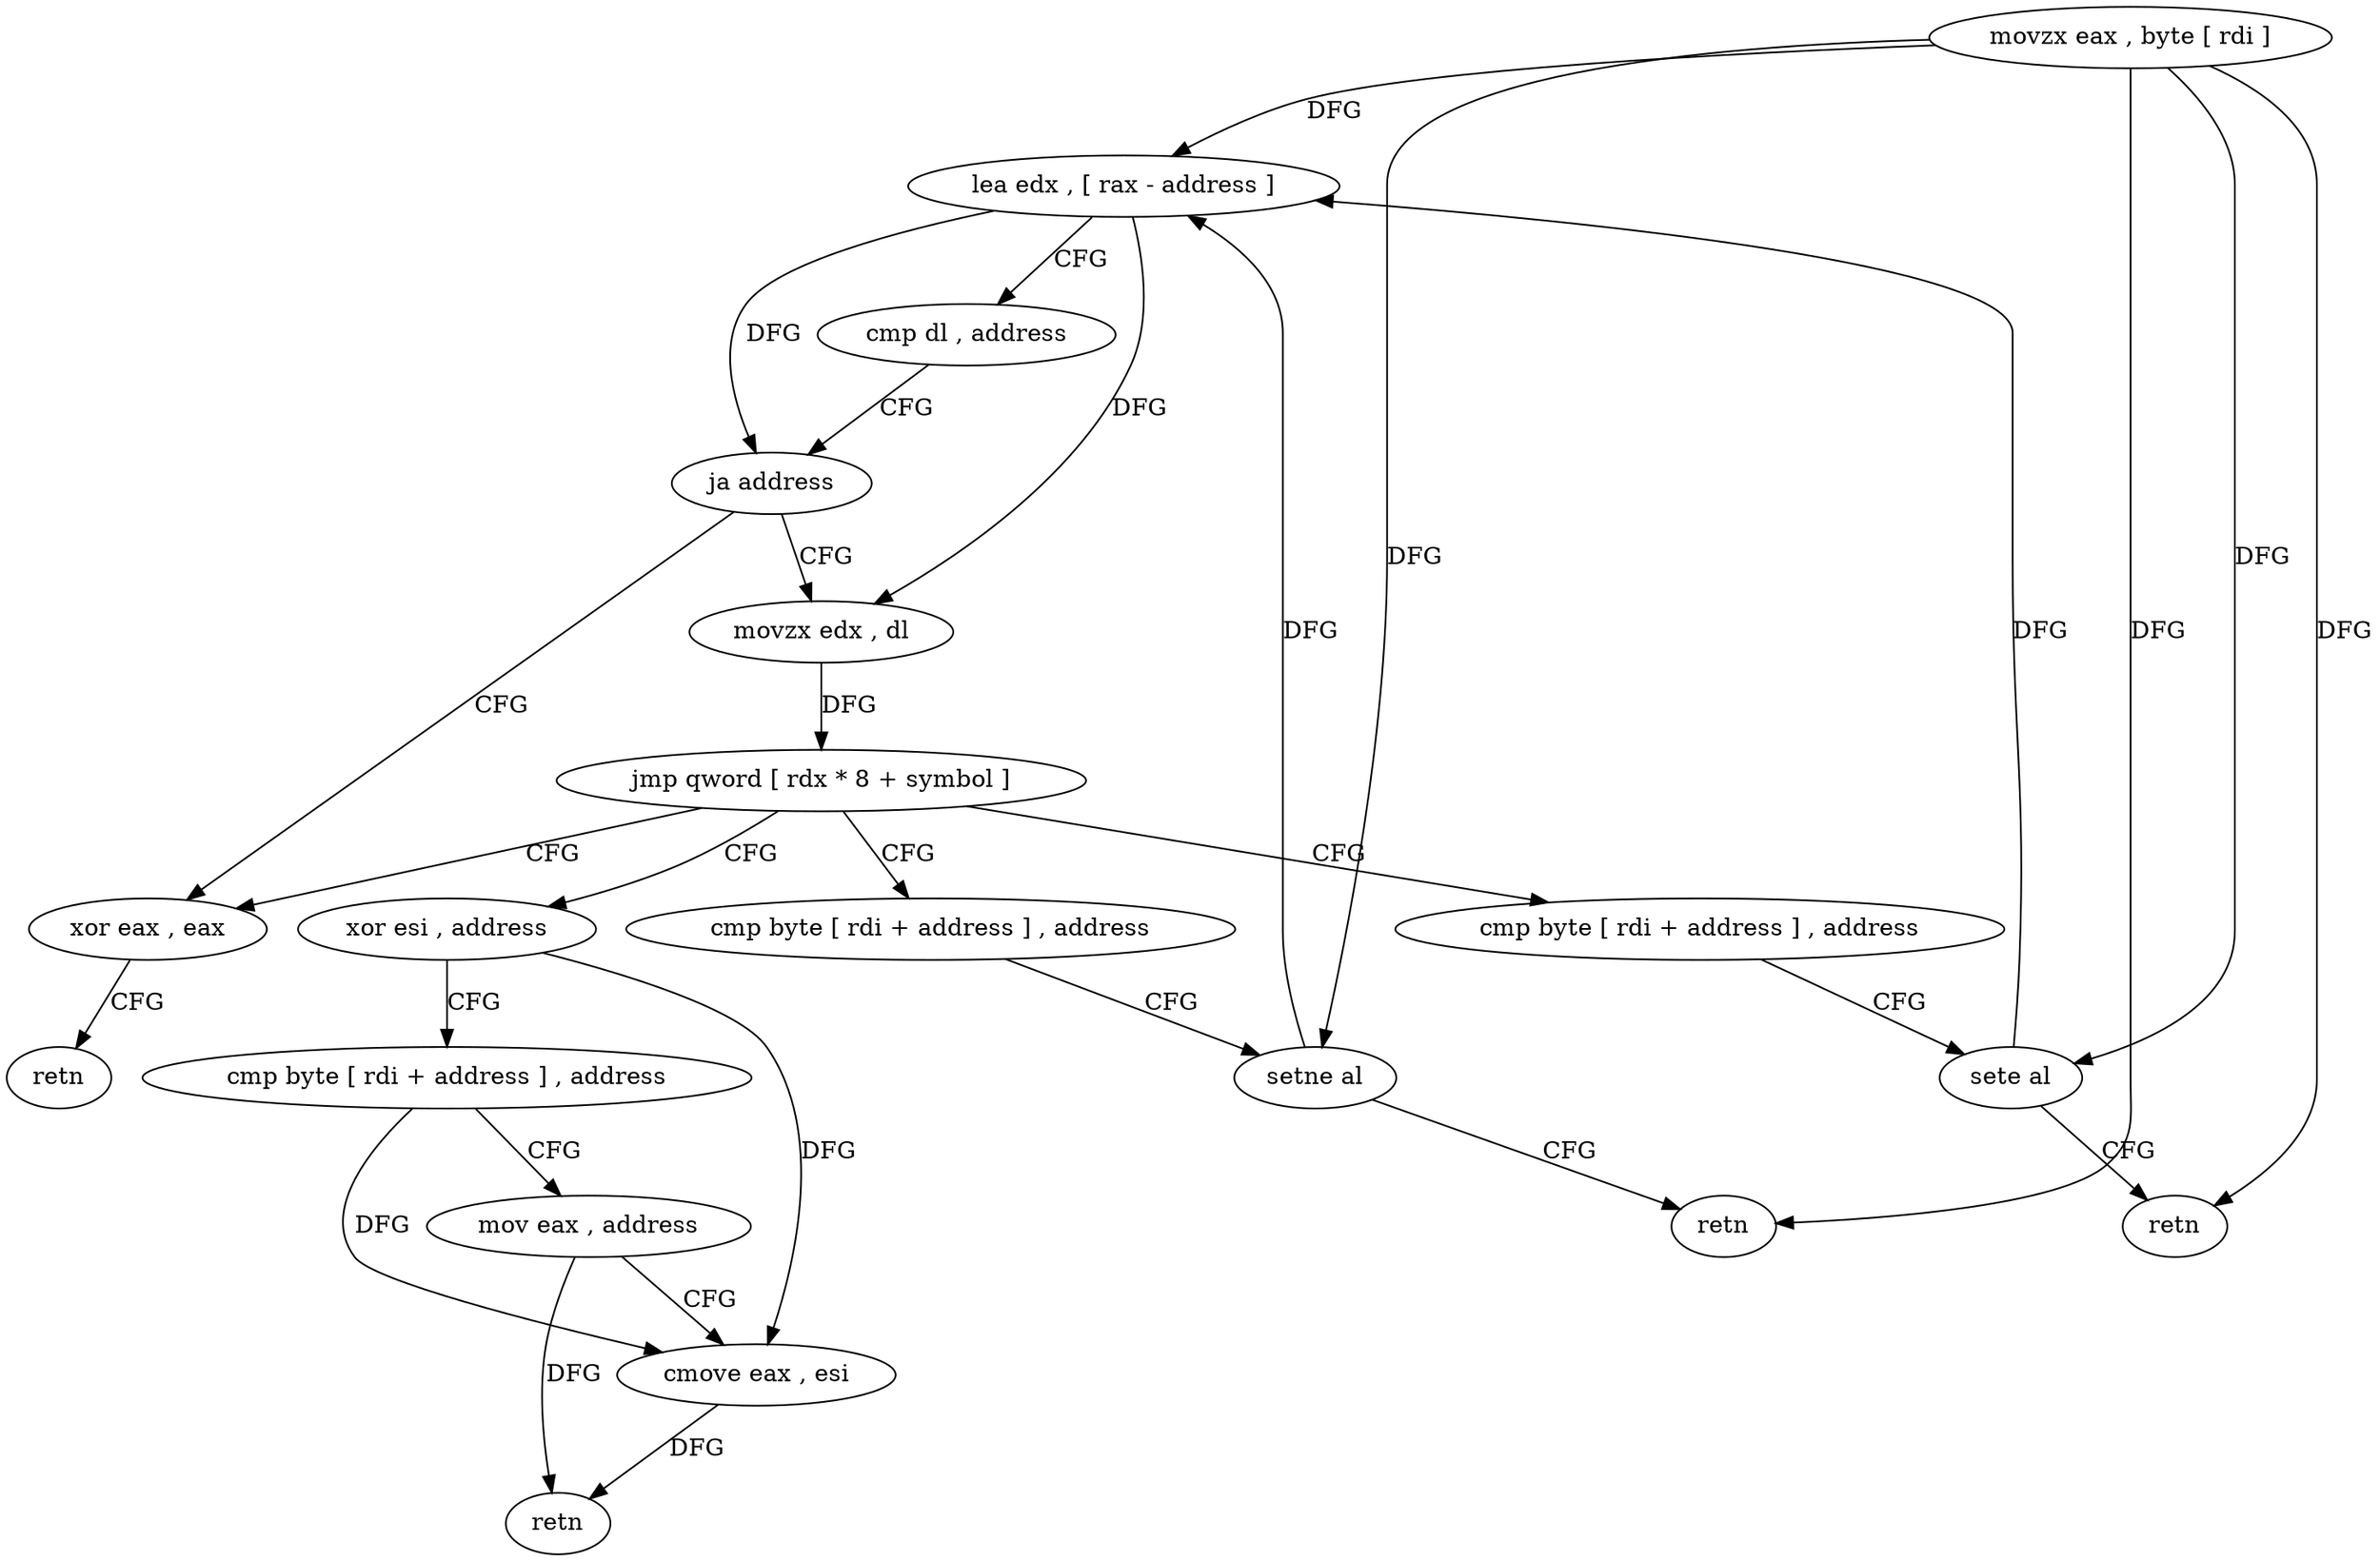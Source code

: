 digraph "func" {
"4232944" [label = "movzx eax , byte [ rdi ]" ]
"4232947" [label = "lea edx , [ rax - address ]" ]
"4232950" [label = "cmp dl , address" ]
"4232953" [label = "ja address" ]
"4233008" [label = "xor eax , eax" ]
"4232955" [label = "movzx edx , dl" ]
"4233010" [label = "retn" ]
"4232958" [label = "jmp qword [ rdx * 8 + symbol ]" ]
"4232968" [label = "cmp byte [ rdi + address ] , address" ]
"4232976" [label = "xor esi , address" ]
"4232992" [label = "cmp byte [ rdi + address ] , address" ]
"4232972" [label = "setne al" ]
"4232975" [label = "retn" ]
"4232979" [label = "cmp byte [ rdi + address ] , address" ]
"4232983" [label = "mov eax , address" ]
"4232988" [label = "cmove eax , esi" ]
"4232991" [label = "retn" ]
"4232996" [label = "sete al" ]
"4232999" [label = "retn" ]
"4232944" -> "4232947" [ label = "DFG" ]
"4232944" -> "4232972" [ label = "DFG" ]
"4232944" -> "4232975" [ label = "DFG" ]
"4232944" -> "4232996" [ label = "DFG" ]
"4232944" -> "4232999" [ label = "DFG" ]
"4232947" -> "4232950" [ label = "CFG" ]
"4232947" -> "4232953" [ label = "DFG" ]
"4232947" -> "4232955" [ label = "DFG" ]
"4232950" -> "4232953" [ label = "CFG" ]
"4232953" -> "4233008" [ label = "CFG" ]
"4232953" -> "4232955" [ label = "CFG" ]
"4233008" -> "4233010" [ label = "CFG" ]
"4232955" -> "4232958" [ label = "DFG" ]
"4232958" -> "4232968" [ label = "CFG" ]
"4232958" -> "4232976" [ label = "CFG" ]
"4232958" -> "4232992" [ label = "CFG" ]
"4232958" -> "4233008" [ label = "CFG" ]
"4232968" -> "4232972" [ label = "CFG" ]
"4232976" -> "4232979" [ label = "CFG" ]
"4232976" -> "4232988" [ label = "DFG" ]
"4232992" -> "4232996" [ label = "CFG" ]
"4232972" -> "4232975" [ label = "CFG" ]
"4232972" -> "4232947" [ label = "DFG" ]
"4232979" -> "4232983" [ label = "CFG" ]
"4232979" -> "4232988" [ label = "DFG" ]
"4232983" -> "4232988" [ label = "CFG" ]
"4232983" -> "4232991" [ label = "DFG" ]
"4232988" -> "4232991" [ label = "DFG" ]
"4232996" -> "4232999" [ label = "CFG" ]
"4232996" -> "4232947" [ label = "DFG" ]
}
